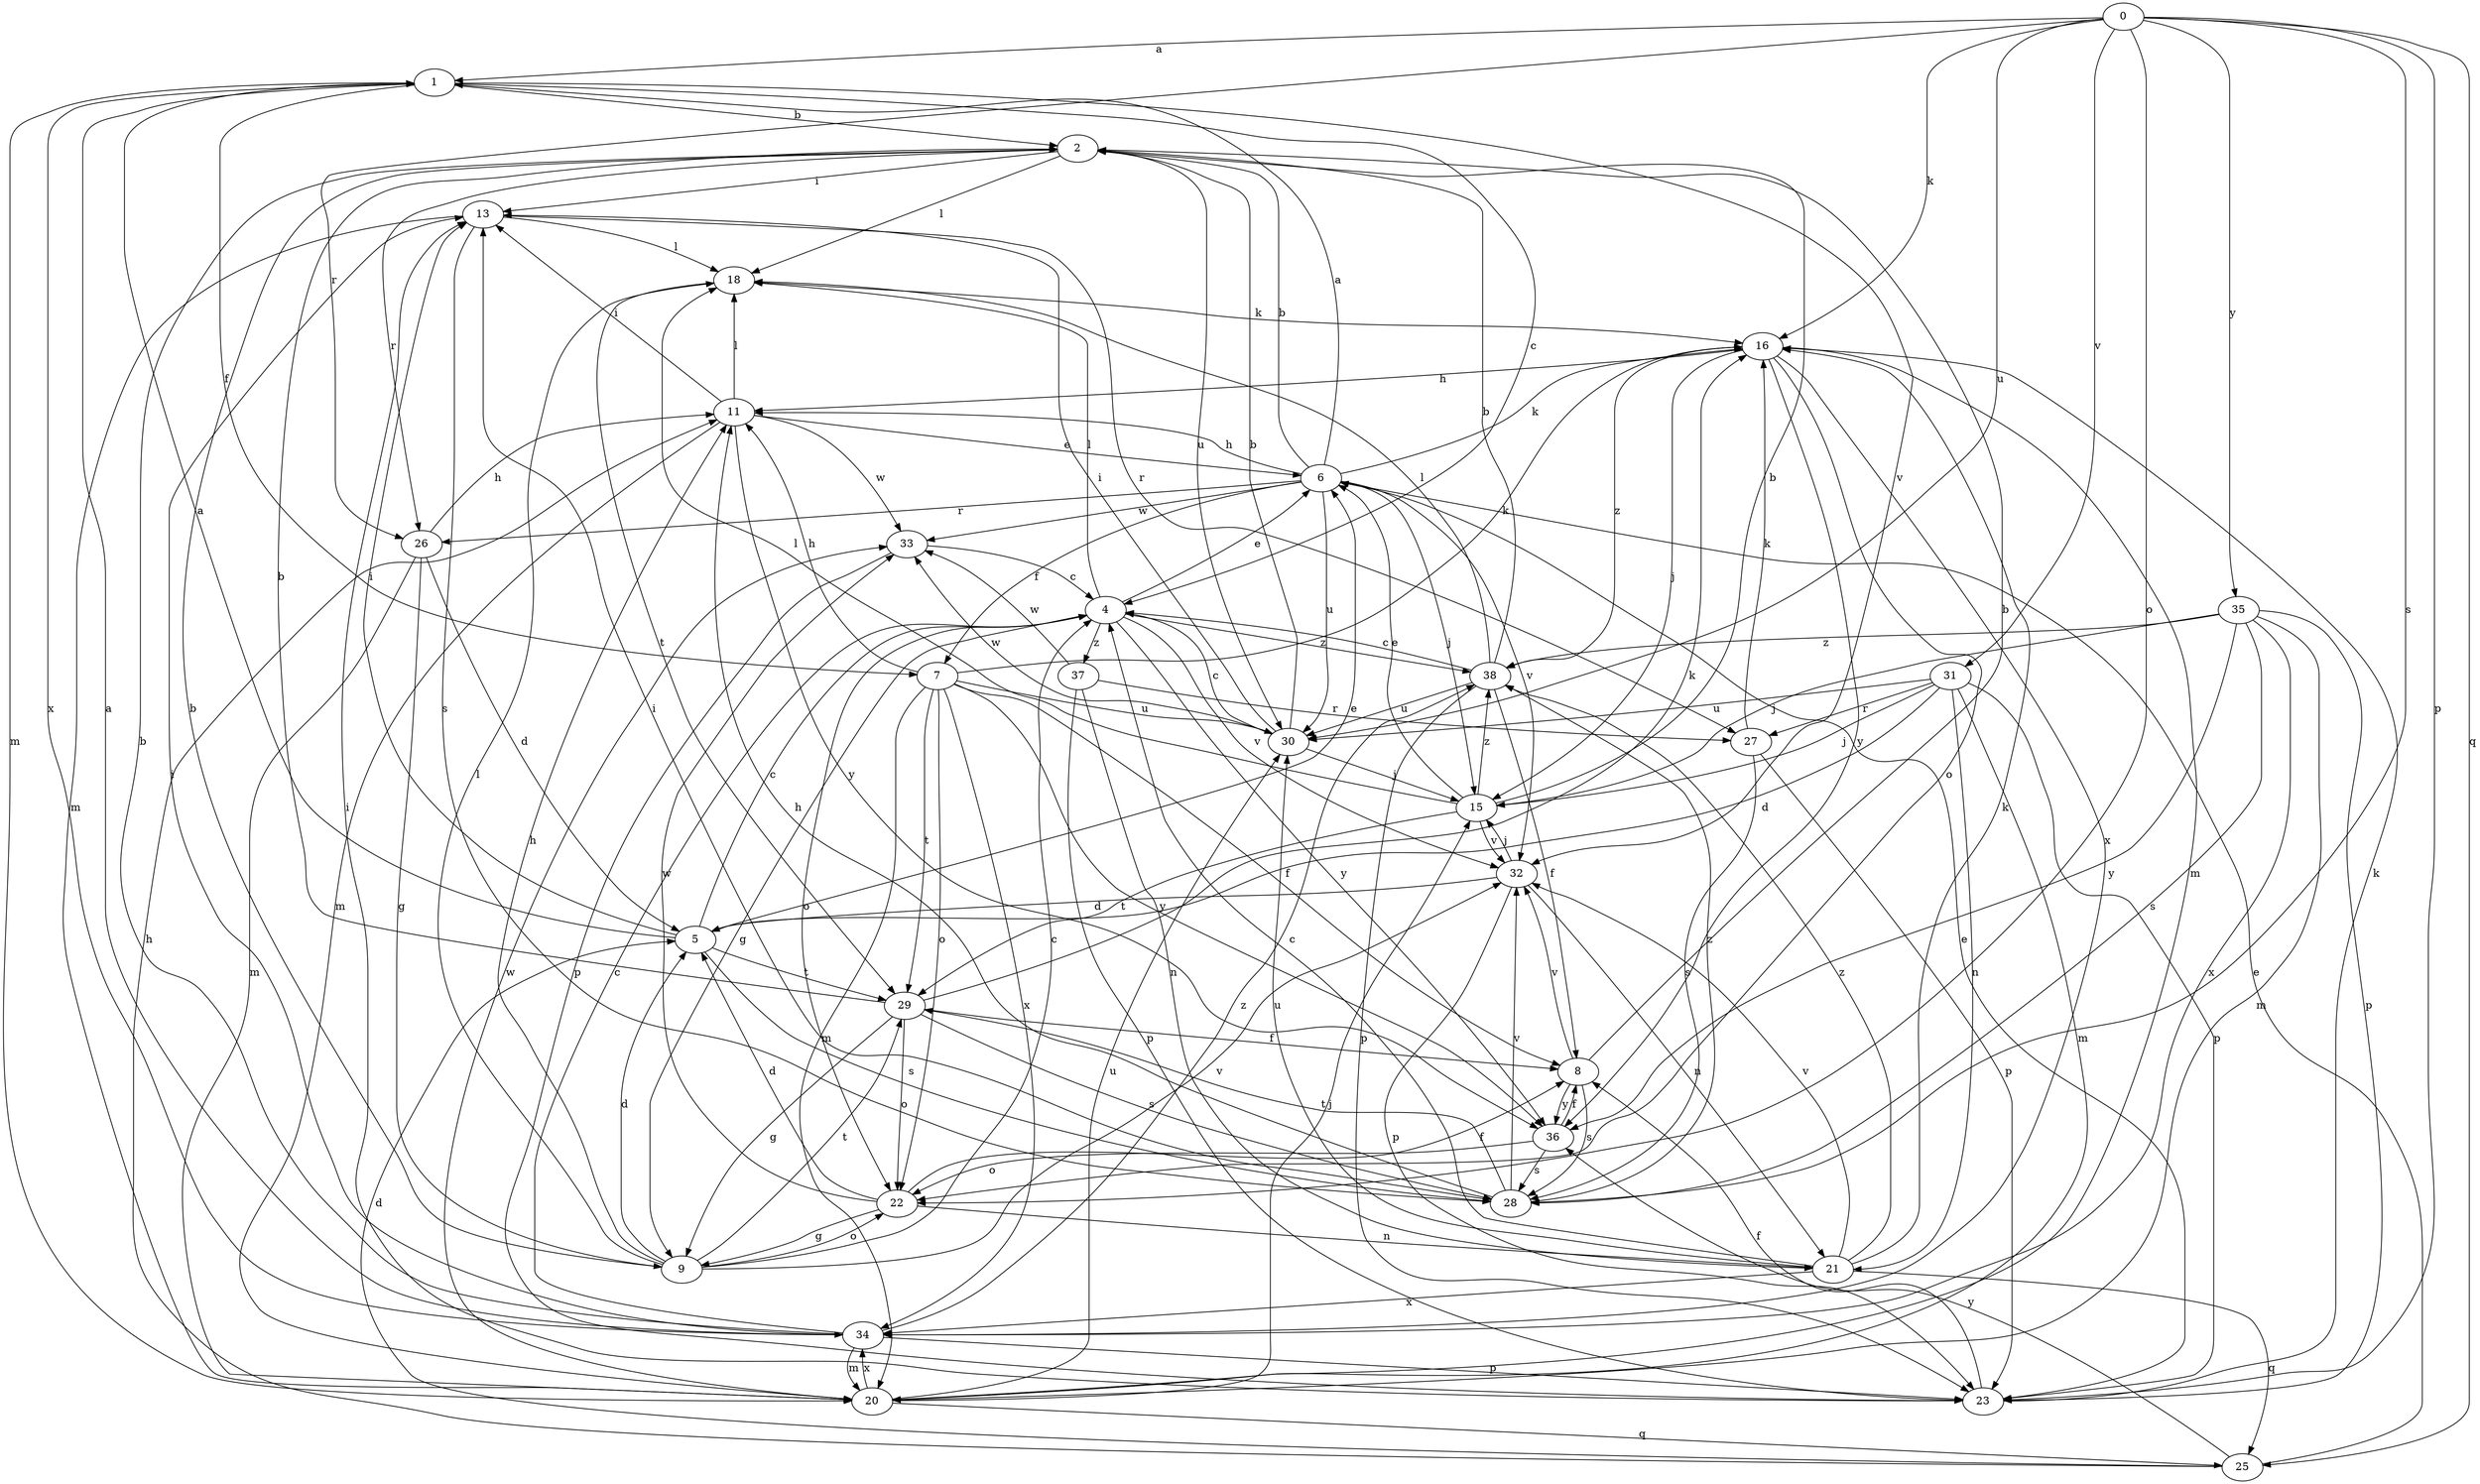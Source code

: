 strict digraph  {
0;
1;
2;
4;
5;
6;
7;
8;
9;
11;
13;
15;
16;
18;
20;
21;
22;
23;
25;
26;
27;
28;
29;
30;
31;
32;
33;
34;
35;
36;
37;
38;
0 -> 1  [label=a];
0 -> 16  [label=k];
0 -> 22  [label=o];
0 -> 23  [label=p];
0 -> 25  [label=q];
0 -> 26  [label=r];
0 -> 28  [label=s];
0 -> 30  [label=u];
0 -> 31  [label=v];
0 -> 35  [label=y];
1 -> 2  [label=b];
1 -> 4  [label=c];
1 -> 7  [label=f];
1 -> 20  [label=m];
1 -> 32  [label=v];
1 -> 34  [label=x];
2 -> 13  [label=i];
2 -> 18  [label=l];
2 -> 26  [label=r];
2 -> 30  [label=u];
4 -> 6  [label=e];
4 -> 9  [label=g];
4 -> 18  [label=l];
4 -> 22  [label=o];
4 -> 32  [label=v];
4 -> 36  [label=y];
4 -> 37  [label=z];
4 -> 38  [label=z];
5 -> 1  [label=a];
5 -> 4  [label=c];
5 -> 6  [label=e];
5 -> 13  [label=i];
5 -> 28  [label=s];
5 -> 29  [label=t];
6 -> 1  [label=a];
6 -> 2  [label=b];
6 -> 7  [label=f];
6 -> 11  [label=h];
6 -> 15  [label=j];
6 -> 16  [label=k];
6 -> 26  [label=r];
6 -> 30  [label=u];
6 -> 32  [label=v];
6 -> 33  [label=w];
7 -> 8  [label=f];
7 -> 11  [label=h];
7 -> 16  [label=k];
7 -> 20  [label=m];
7 -> 22  [label=o];
7 -> 29  [label=t];
7 -> 30  [label=u];
7 -> 34  [label=x];
7 -> 36  [label=y];
8 -> 2  [label=b];
8 -> 28  [label=s];
8 -> 32  [label=v];
8 -> 36  [label=y];
9 -> 2  [label=b];
9 -> 4  [label=c];
9 -> 5  [label=d];
9 -> 11  [label=h];
9 -> 18  [label=l];
9 -> 22  [label=o];
9 -> 29  [label=t];
9 -> 32  [label=v];
11 -> 6  [label=e];
11 -> 13  [label=i];
11 -> 18  [label=l];
11 -> 20  [label=m];
11 -> 33  [label=w];
11 -> 36  [label=y];
13 -> 18  [label=l];
13 -> 20  [label=m];
13 -> 27  [label=r];
13 -> 28  [label=s];
15 -> 2  [label=b];
15 -> 6  [label=e];
15 -> 18  [label=l];
15 -> 29  [label=t];
15 -> 32  [label=v];
15 -> 38  [label=z];
16 -> 11  [label=h];
16 -> 15  [label=j];
16 -> 20  [label=m];
16 -> 22  [label=o];
16 -> 34  [label=x];
16 -> 36  [label=y];
16 -> 38  [label=z];
18 -> 16  [label=k];
18 -> 29  [label=t];
20 -> 15  [label=j];
20 -> 25  [label=q];
20 -> 30  [label=u];
20 -> 33  [label=w];
20 -> 34  [label=x];
21 -> 4  [label=c];
21 -> 16  [label=k];
21 -> 25  [label=q];
21 -> 30  [label=u];
21 -> 32  [label=v];
21 -> 34  [label=x];
21 -> 38  [label=z];
22 -> 5  [label=d];
22 -> 8  [label=f];
22 -> 9  [label=g];
22 -> 21  [label=n];
22 -> 33  [label=w];
23 -> 6  [label=e];
23 -> 8  [label=f];
23 -> 13  [label=i];
23 -> 16  [label=k];
25 -> 5  [label=d];
25 -> 6  [label=e];
25 -> 11  [label=h];
25 -> 36  [label=y];
26 -> 5  [label=d];
26 -> 9  [label=g];
26 -> 11  [label=h];
26 -> 20  [label=m];
27 -> 16  [label=k];
27 -> 23  [label=p];
27 -> 28  [label=s];
28 -> 11  [label=h];
28 -> 13  [label=i];
28 -> 29  [label=t];
28 -> 32  [label=v];
28 -> 38  [label=z];
29 -> 2  [label=b];
29 -> 8  [label=f];
29 -> 9  [label=g];
29 -> 16  [label=k];
29 -> 22  [label=o];
29 -> 28  [label=s];
30 -> 2  [label=b];
30 -> 4  [label=c];
30 -> 13  [label=i];
30 -> 15  [label=j];
30 -> 33  [label=w];
31 -> 5  [label=d];
31 -> 15  [label=j];
31 -> 20  [label=m];
31 -> 21  [label=n];
31 -> 23  [label=p];
31 -> 27  [label=r];
31 -> 30  [label=u];
32 -> 5  [label=d];
32 -> 15  [label=j];
32 -> 21  [label=n];
32 -> 23  [label=p];
33 -> 4  [label=c];
33 -> 23  [label=p];
34 -> 1  [label=a];
34 -> 2  [label=b];
34 -> 4  [label=c];
34 -> 13  [label=i];
34 -> 20  [label=m];
34 -> 23  [label=p];
34 -> 38  [label=z];
35 -> 15  [label=j];
35 -> 20  [label=m];
35 -> 23  [label=p];
35 -> 28  [label=s];
35 -> 34  [label=x];
35 -> 36  [label=y];
35 -> 38  [label=z];
36 -> 8  [label=f];
36 -> 22  [label=o];
36 -> 28  [label=s];
37 -> 21  [label=n];
37 -> 23  [label=p];
37 -> 27  [label=r];
37 -> 33  [label=w];
38 -> 2  [label=b];
38 -> 4  [label=c];
38 -> 8  [label=f];
38 -> 18  [label=l];
38 -> 23  [label=p];
38 -> 30  [label=u];
}
